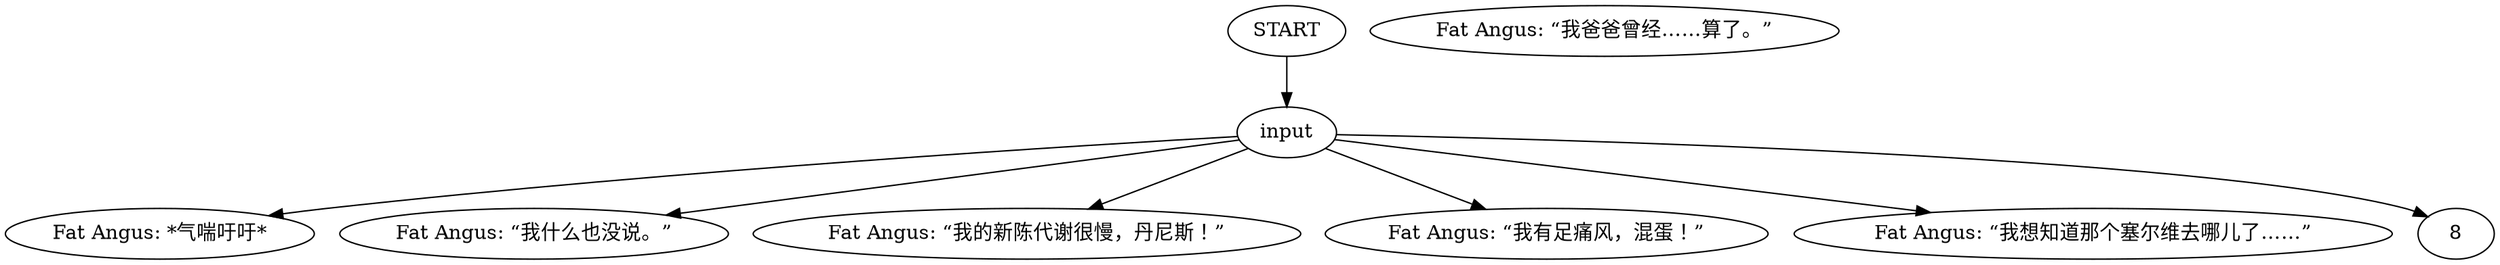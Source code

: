 # WHIRLING F1 / ANGUS barks
# Angus barks:
# ==================================================
digraph G {
	  0 [label="START"];
	  1 [label="input"];
	  2 [label="Fat Angus: *气喘吁吁*"];
	  3 [label="Fat Angus: “我爸爸曾经……算了。”"];
	  4 [label="Fat Angus: “我什么也没说。”"];
	  5 [label="Fat Angus: “我的新陈代谢很慢，丹尼斯！”"];
	  6 [label="Fat Angus: “我有足痛风，混蛋！”"];
	  7 [label="Fat Angus: “我想知道那个塞尔维去哪儿了……”"];
	  0 -> 1
	  1 -> 2
	  1 -> 4
	  1 -> 5
	  1 -> 6
	  1 -> 7
	  1 -> 8
}

